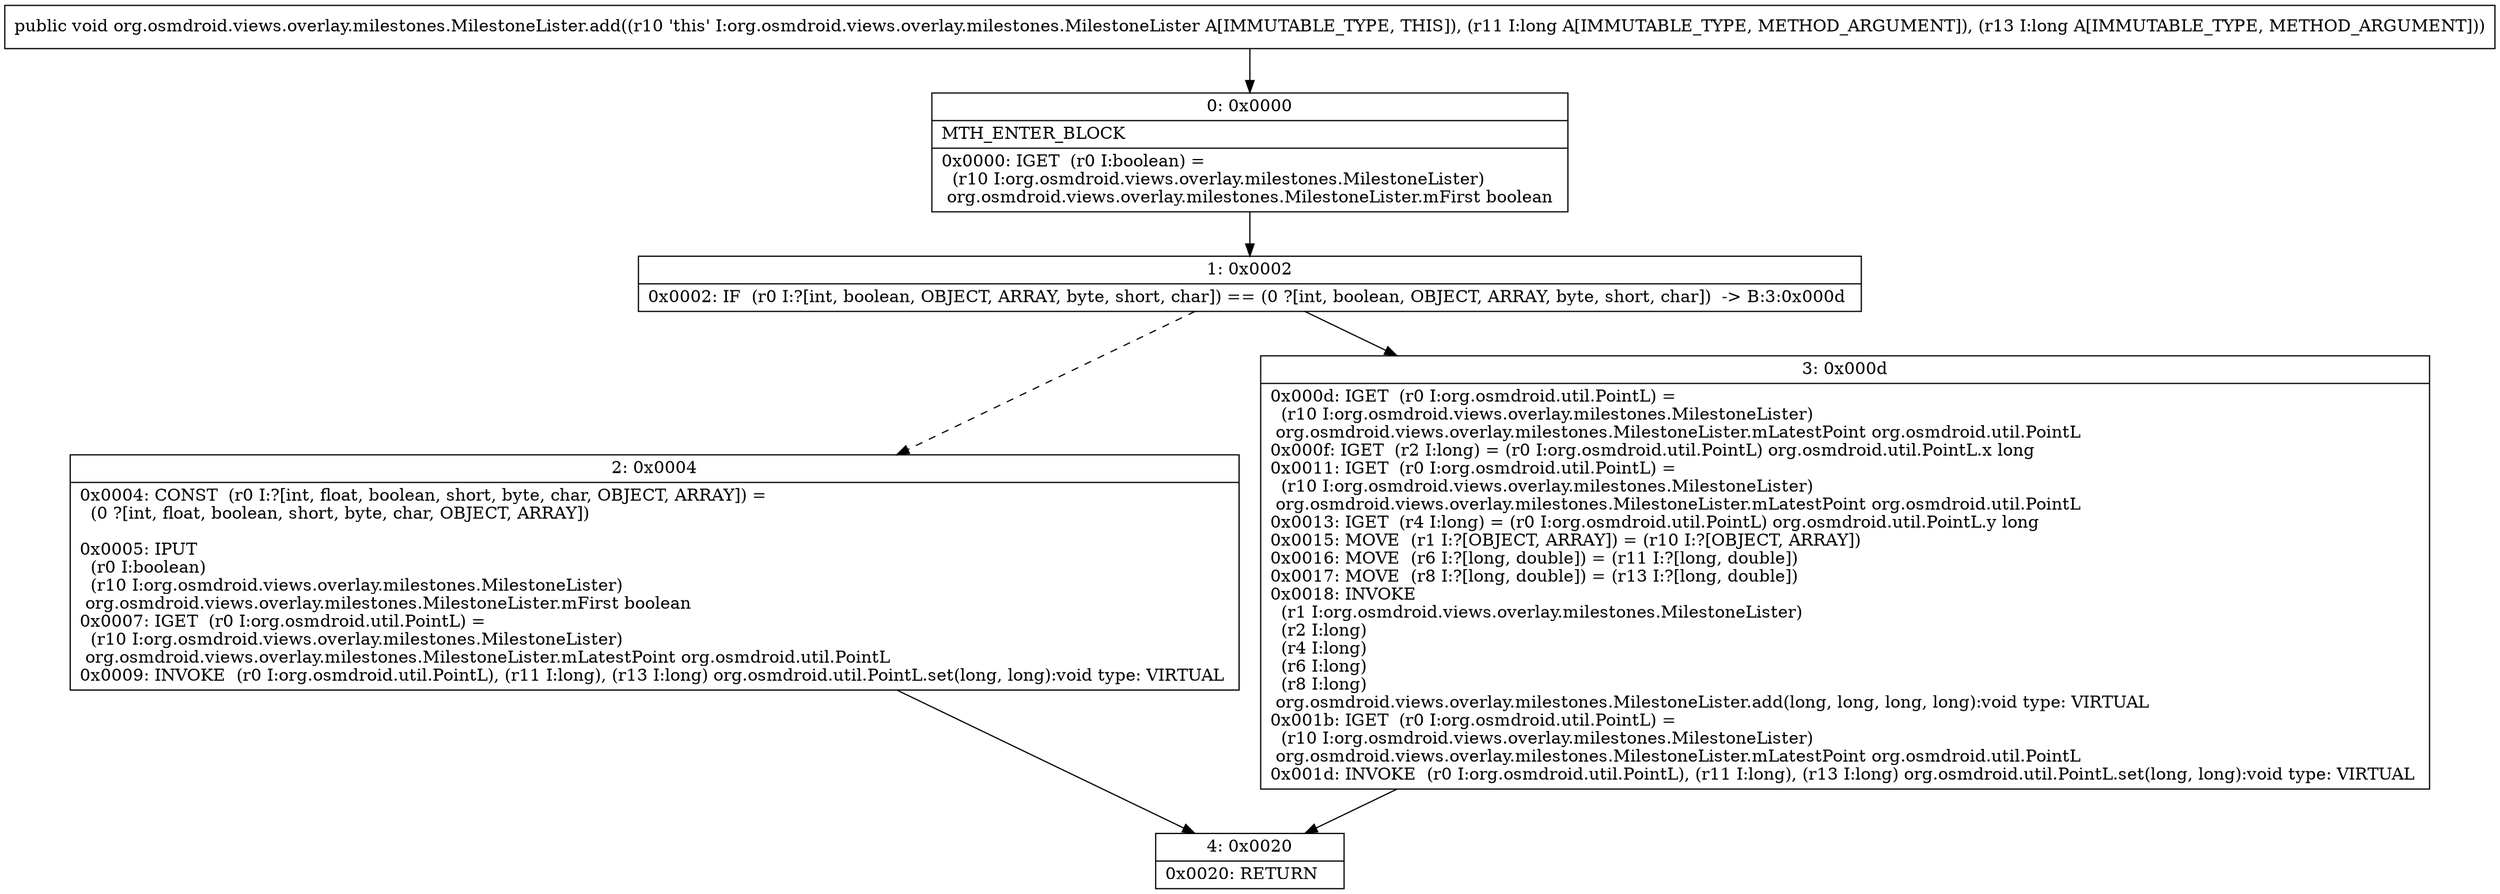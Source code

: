 digraph "CFG fororg.osmdroid.views.overlay.milestones.MilestoneLister.add(JJ)V" {
Node_0 [shape=record,label="{0\:\ 0x0000|MTH_ENTER_BLOCK\l|0x0000: IGET  (r0 I:boolean) = \l  (r10 I:org.osmdroid.views.overlay.milestones.MilestoneLister)\l org.osmdroid.views.overlay.milestones.MilestoneLister.mFirst boolean \l}"];
Node_1 [shape=record,label="{1\:\ 0x0002|0x0002: IF  (r0 I:?[int, boolean, OBJECT, ARRAY, byte, short, char]) == (0 ?[int, boolean, OBJECT, ARRAY, byte, short, char])  \-\> B:3:0x000d \l}"];
Node_2 [shape=record,label="{2\:\ 0x0004|0x0004: CONST  (r0 I:?[int, float, boolean, short, byte, char, OBJECT, ARRAY]) = \l  (0 ?[int, float, boolean, short, byte, char, OBJECT, ARRAY])\l \l0x0005: IPUT  \l  (r0 I:boolean)\l  (r10 I:org.osmdroid.views.overlay.milestones.MilestoneLister)\l org.osmdroid.views.overlay.milestones.MilestoneLister.mFirst boolean \l0x0007: IGET  (r0 I:org.osmdroid.util.PointL) = \l  (r10 I:org.osmdroid.views.overlay.milestones.MilestoneLister)\l org.osmdroid.views.overlay.milestones.MilestoneLister.mLatestPoint org.osmdroid.util.PointL \l0x0009: INVOKE  (r0 I:org.osmdroid.util.PointL), (r11 I:long), (r13 I:long) org.osmdroid.util.PointL.set(long, long):void type: VIRTUAL \l}"];
Node_3 [shape=record,label="{3\:\ 0x000d|0x000d: IGET  (r0 I:org.osmdroid.util.PointL) = \l  (r10 I:org.osmdroid.views.overlay.milestones.MilestoneLister)\l org.osmdroid.views.overlay.milestones.MilestoneLister.mLatestPoint org.osmdroid.util.PointL \l0x000f: IGET  (r2 I:long) = (r0 I:org.osmdroid.util.PointL) org.osmdroid.util.PointL.x long \l0x0011: IGET  (r0 I:org.osmdroid.util.PointL) = \l  (r10 I:org.osmdroid.views.overlay.milestones.MilestoneLister)\l org.osmdroid.views.overlay.milestones.MilestoneLister.mLatestPoint org.osmdroid.util.PointL \l0x0013: IGET  (r4 I:long) = (r0 I:org.osmdroid.util.PointL) org.osmdroid.util.PointL.y long \l0x0015: MOVE  (r1 I:?[OBJECT, ARRAY]) = (r10 I:?[OBJECT, ARRAY]) \l0x0016: MOVE  (r6 I:?[long, double]) = (r11 I:?[long, double]) \l0x0017: MOVE  (r8 I:?[long, double]) = (r13 I:?[long, double]) \l0x0018: INVOKE  \l  (r1 I:org.osmdroid.views.overlay.milestones.MilestoneLister)\l  (r2 I:long)\l  (r4 I:long)\l  (r6 I:long)\l  (r8 I:long)\l org.osmdroid.views.overlay.milestones.MilestoneLister.add(long, long, long, long):void type: VIRTUAL \l0x001b: IGET  (r0 I:org.osmdroid.util.PointL) = \l  (r10 I:org.osmdroid.views.overlay.milestones.MilestoneLister)\l org.osmdroid.views.overlay.milestones.MilestoneLister.mLatestPoint org.osmdroid.util.PointL \l0x001d: INVOKE  (r0 I:org.osmdroid.util.PointL), (r11 I:long), (r13 I:long) org.osmdroid.util.PointL.set(long, long):void type: VIRTUAL \l}"];
Node_4 [shape=record,label="{4\:\ 0x0020|0x0020: RETURN   \l}"];
MethodNode[shape=record,label="{public void org.osmdroid.views.overlay.milestones.MilestoneLister.add((r10 'this' I:org.osmdroid.views.overlay.milestones.MilestoneLister A[IMMUTABLE_TYPE, THIS]), (r11 I:long A[IMMUTABLE_TYPE, METHOD_ARGUMENT]), (r13 I:long A[IMMUTABLE_TYPE, METHOD_ARGUMENT])) }"];
MethodNode -> Node_0;
Node_0 -> Node_1;
Node_1 -> Node_2[style=dashed];
Node_1 -> Node_3;
Node_2 -> Node_4;
Node_3 -> Node_4;
}

